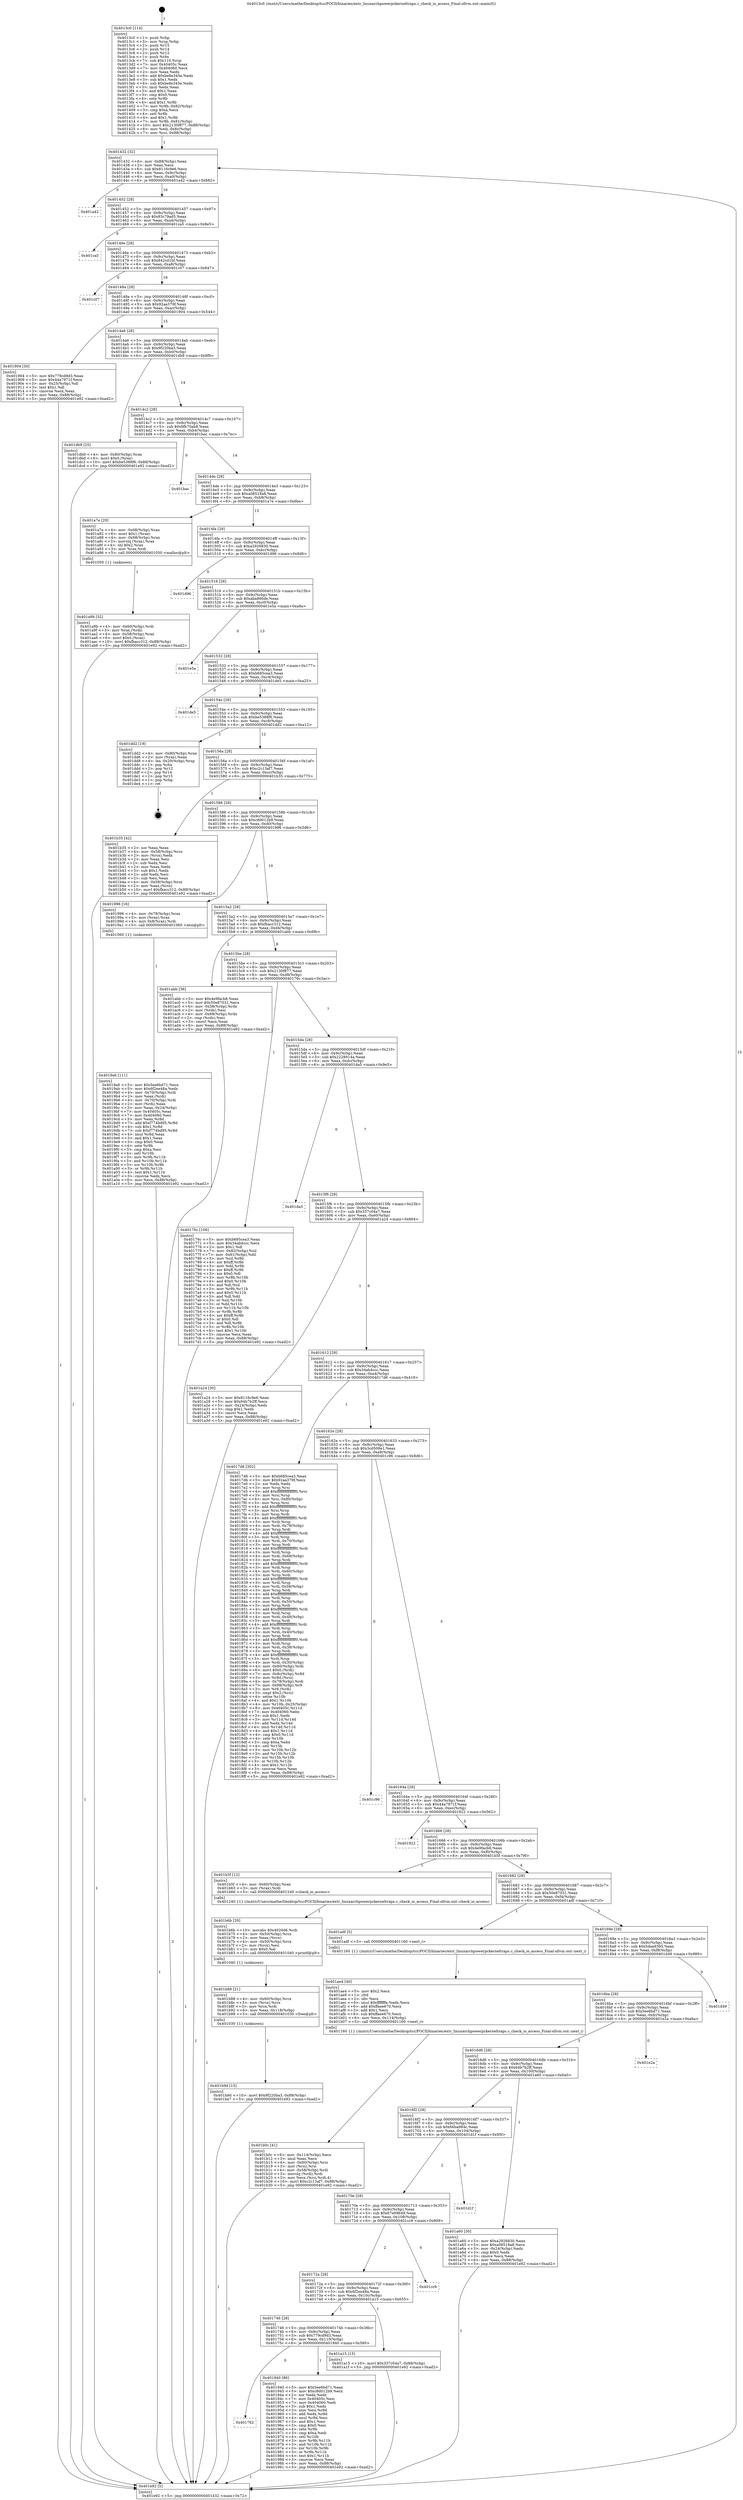 digraph "0x4013c0" {
  label = "0x4013c0 (/mnt/c/Users/mathe/Desktop/tcc/POCII/binaries/extr_linuxarchpowerpckerneltraps.c_check_io_access_Final-ollvm.out::main(0))"
  labelloc = "t"
  node[shape=record]

  Entry [label="",width=0.3,height=0.3,shape=circle,fillcolor=black,style=filled]
  "0x401432" [label="{
     0x401432 [32]\l
     | [instrs]\l
     &nbsp;&nbsp;0x401432 \<+6\>: mov -0x88(%rbp),%eax\l
     &nbsp;&nbsp;0x401438 \<+2\>: mov %eax,%ecx\l
     &nbsp;&nbsp;0x40143a \<+6\>: sub $0x8116c9e6,%ecx\l
     &nbsp;&nbsp;0x401440 \<+6\>: mov %eax,-0x9c(%rbp)\l
     &nbsp;&nbsp;0x401446 \<+6\>: mov %ecx,-0xa0(%rbp)\l
     &nbsp;&nbsp;0x40144c \<+6\>: je 0000000000401a42 \<main+0x682\>\l
  }"]
  "0x401a42" [label="{
     0x401a42\l
  }", style=dashed]
  "0x401452" [label="{
     0x401452 [28]\l
     | [instrs]\l
     &nbsp;&nbsp;0x401452 \<+5\>: jmp 0000000000401457 \<main+0x97\>\l
     &nbsp;&nbsp;0x401457 \<+6\>: mov -0x9c(%rbp),%eax\l
     &nbsp;&nbsp;0x40145d \<+5\>: sub $0x83c79ad5,%eax\l
     &nbsp;&nbsp;0x401462 \<+6\>: mov %eax,-0xa4(%rbp)\l
     &nbsp;&nbsp;0x401468 \<+6\>: je 0000000000401ca5 \<main+0x8e5\>\l
  }"]
  Exit [label="",width=0.3,height=0.3,shape=circle,fillcolor=black,style=filled,peripheries=2]
  "0x401ca5" [label="{
     0x401ca5\l
  }", style=dashed]
  "0x40146e" [label="{
     0x40146e [28]\l
     | [instrs]\l
     &nbsp;&nbsp;0x40146e \<+5\>: jmp 0000000000401473 \<main+0xb3\>\l
     &nbsp;&nbsp;0x401473 \<+6\>: mov -0x9c(%rbp),%eax\l
     &nbsp;&nbsp;0x401479 \<+5\>: sub $0x842cd1bf,%eax\l
     &nbsp;&nbsp;0x40147e \<+6\>: mov %eax,-0xa8(%rbp)\l
     &nbsp;&nbsp;0x401484 \<+6\>: je 0000000000401c07 \<main+0x847\>\l
  }"]
  "0x401b9d" [label="{
     0x401b9d [15]\l
     | [instrs]\l
     &nbsp;&nbsp;0x401b9d \<+10\>: movl $0x9f220ba3,-0x88(%rbp)\l
     &nbsp;&nbsp;0x401ba7 \<+5\>: jmp 0000000000401e92 \<main+0xad2\>\l
  }"]
  "0x401c07" [label="{
     0x401c07\l
  }", style=dashed]
  "0x40148a" [label="{
     0x40148a [28]\l
     | [instrs]\l
     &nbsp;&nbsp;0x40148a \<+5\>: jmp 000000000040148f \<main+0xcf\>\l
     &nbsp;&nbsp;0x40148f \<+6\>: mov -0x9c(%rbp),%eax\l
     &nbsp;&nbsp;0x401495 \<+5\>: sub $0x92aa379f,%eax\l
     &nbsp;&nbsp;0x40149a \<+6\>: mov %eax,-0xac(%rbp)\l
     &nbsp;&nbsp;0x4014a0 \<+6\>: je 0000000000401904 \<main+0x544\>\l
  }"]
  "0x401b88" [label="{
     0x401b88 [21]\l
     | [instrs]\l
     &nbsp;&nbsp;0x401b88 \<+4\>: mov -0x60(%rbp),%rcx\l
     &nbsp;&nbsp;0x401b8c \<+3\>: mov (%rcx),%rcx\l
     &nbsp;&nbsp;0x401b8f \<+3\>: mov %rcx,%rdi\l
     &nbsp;&nbsp;0x401b92 \<+6\>: mov %eax,-0x118(%rbp)\l
     &nbsp;&nbsp;0x401b98 \<+5\>: call 0000000000401030 \<free@plt\>\l
     | [calls]\l
     &nbsp;&nbsp;0x401030 \{1\} (unknown)\l
  }"]
  "0x401904" [label="{
     0x401904 [30]\l
     | [instrs]\l
     &nbsp;&nbsp;0x401904 \<+5\>: mov $0x779cd9d3,%eax\l
     &nbsp;&nbsp;0x401909 \<+5\>: mov $0x44a7971f,%ecx\l
     &nbsp;&nbsp;0x40190e \<+3\>: mov -0x25(%rbp),%dl\l
     &nbsp;&nbsp;0x401911 \<+3\>: test $0x1,%dl\l
     &nbsp;&nbsp;0x401914 \<+3\>: cmovne %ecx,%eax\l
     &nbsp;&nbsp;0x401917 \<+6\>: mov %eax,-0x88(%rbp)\l
     &nbsp;&nbsp;0x40191d \<+5\>: jmp 0000000000401e92 \<main+0xad2\>\l
  }"]
  "0x4014a6" [label="{
     0x4014a6 [28]\l
     | [instrs]\l
     &nbsp;&nbsp;0x4014a6 \<+5\>: jmp 00000000004014ab \<main+0xeb\>\l
     &nbsp;&nbsp;0x4014ab \<+6\>: mov -0x9c(%rbp),%eax\l
     &nbsp;&nbsp;0x4014b1 \<+5\>: sub $0x9f220ba3,%eax\l
     &nbsp;&nbsp;0x4014b6 \<+6\>: mov %eax,-0xb0(%rbp)\l
     &nbsp;&nbsp;0x4014bc \<+6\>: je 0000000000401db9 \<main+0x9f9\>\l
  }"]
  "0x401b6b" [label="{
     0x401b6b [29]\l
     | [instrs]\l
     &nbsp;&nbsp;0x401b6b \<+10\>: movabs $0x4020d6,%rdi\l
     &nbsp;&nbsp;0x401b75 \<+4\>: mov -0x50(%rbp),%rcx\l
     &nbsp;&nbsp;0x401b79 \<+2\>: mov %eax,(%rcx)\l
     &nbsp;&nbsp;0x401b7b \<+4\>: mov -0x50(%rbp),%rcx\l
     &nbsp;&nbsp;0x401b7f \<+2\>: mov (%rcx),%esi\l
     &nbsp;&nbsp;0x401b81 \<+2\>: mov $0x0,%al\l
     &nbsp;&nbsp;0x401b83 \<+5\>: call 0000000000401040 \<printf@plt\>\l
     | [calls]\l
     &nbsp;&nbsp;0x401040 \{1\} (unknown)\l
  }"]
  "0x401db9" [label="{
     0x401db9 [25]\l
     | [instrs]\l
     &nbsp;&nbsp;0x401db9 \<+4\>: mov -0x80(%rbp),%rax\l
     &nbsp;&nbsp;0x401dbd \<+6\>: movl $0x0,(%rax)\l
     &nbsp;&nbsp;0x401dc3 \<+10\>: movl $0xbe5388f6,-0x88(%rbp)\l
     &nbsp;&nbsp;0x401dcd \<+5\>: jmp 0000000000401e92 \<main+0xad2\>\l
  }"]
  "0x4014c2" [label="{
     0x4014c2 [28]\l
     | [instrs]\l
     &nbsp;&nbsp;0x4014c2 \<+5\>: jmp 00000000004014c7 \<main+0x107\>\l
     &nbsp;&nbsp;0x4014c7 \<+6\>: mov -0x9c(%rbp),%eax\l
     &nbsp;&nbsp;0x4014cd \<+5\>: sub $0x9fb70ab8,%eax\l
     &nbsp;&nbsp;0x4014d2 \<+6\>: mov %eax,-0xb4(%rbp)\l
     &nbsp;&nbsp;0x4014d8 \<+6\>: je 0000000000401bac \<main+0x7ec\>\l
  }"]
  "0x401b0c" [label="{
     0x401b0c [41]\l
     | [instrs]\l
     &nbsp;&nbsp;0x401b0c \<+6\>: mov -0x114(%rbp),%ecx\l
     &nbsp;&nbsp;0x401b12 \<+3\>: imul %eax,%ecx\l
     &nbsp;&nbsp;0x401b15 \<+4\>: mov -0x60(%rbp),%rsi\l
     &nbsp;&nbsp;0x401b19 \<+3\>: mov (%rsi),%rsi\l
     &nbsp;&nbsp;0x401b1c \<+4\>: mov -0x58(%rbp),%rdi\l
     &nbsp;&nbsp;0x401b20 \<+3\>: movslq (%rdi),%rdi\l
     &nbsp;&nbsp;0x401b23 \<+3\>: mov %ecx,(%rsi,%rdi,4)\l
     &nbsp;&nbsp;0x401b26 \<+10\>: movl $0xc2c13af7,-0x88(%rbp)\l
     &nbsp;&nbsp;0x401b30 \<+5\>: jmp 0000000000401e92 \<main+0xad2\>\l
  }"]
  "0x401bac" [label="{
     0x401bac\l
  }", style=dashed]
  "0x4014de" [label="{
     0x4014de [28]\l
     | [instrs]\l
     &nbsp;&nbsp;0x4014de \<+5\>: jmp 00000000004014e3 \<main+0x123\>\l
     &nbsp;&nbsp;0x4014e3 \<+6\>: mov -0x9c(%rbp),%eax\l
     &nbsp;&nbsp;0x4014e9 \<+5\>: sub $0xa08518a8,%eax\l
     &nbsp;&nbsp;0x4014ee \<+6\>: mov %eax,-0xb8(%rbp)\l
     &nbsp;&nbsp;0x4014f4 \<+6\>: je 0000000000401a7e \<main+0x6be\>\l
  }"]
  "0x401ae4" [label="{
     0x401ae4 [40]\l
     | [instrs]\l
     &nbsp;&nbsp;0x401ae4 \<+5\>: mov $0x2,%ecx\l
     &nbsp;&nbsp;0x401ae9 \<+1\>: cltd\l
     &nbsp;&nbsp;0x401aea \<+2\>: idiv %ecx\l
     &nbsp;&nbsp;0x401aec \<+6\>: imul $0xfffffffe,%edx,%ecx\l
     &nbsp;&nbsp;0x401af2 \<+6\>: add $0xffaee670,%ecx\l
     &nbsp;&nbsp;0x401af8 \<+3\>: add $0x1,%ecx\l
     &nbsp;&nbsp;0x401afb \<+6\>: sub $0xffaee670,%ecx\l
     &nbsp;&nbsp;0x401b01 \<+6\>: mov %ecx,-0x114(%rbp)\l
     &nbsp;&nbsp;0x401b07 \<+5\>: call 0000000000401160 \<next_i\>\l
     | [calls]\l
     &nbsp;&nbsp;0x401160 \{1\} (/mnt/c/Users/mathe/Desktop/tcc/POCII/binaries/extr_linuxarchpowerpckerneltraps.c_check_io_access_Final-ollvm.out::next_i)\l
  }"]
  "0x401a7e" [label="{
     0x401a7e [29]\l
     | [instrs]\l
     &nbsp;&nbsp;0x401a7e \<+4\>: mov -0x68(%rbp),%rax\l
     &nbsp;&nbsp;0x401a82 \<+6\>: movl $0x1,(%rax)\l
     &nbsp;&nbsp;0x401a88 \<+4\>: mov -0x68(%rbp),%rax\l
     &nbsp;&nbsp;0x401a8c \<+3\>: movslq (%rax),%rax\l
     &nbsp;&nbsp;0x401a8f \<+4\>: shl $0x2,%rax\l
     &nbsp;&nbsp;0x401a93 \<+3\>: mov %rax,%rdi\l
     &nbsp;&nbsp;0x401a96 \<+5\>: call 0000000000401050 \<malloc@plt\>\l
     | [calls]\l
     &nbsp;&nbsp;0x401050 \{1\} (unknown)\l
  }"]
  "0x4014fa" [label="{
     0x4014fa [28]\l
     | [instrs]\l
     &nbsp;&nbsp;0x4014fa \<+5\>: jmp 00000000004014ff \<main+0x13f\>\l
     &nbsp;&nbsp;0x4014ff \<+6\>: mov -0x9c(%rbp),%eax\l
     &nbsp;&nbsp;0x401505 \<+5\>: sub $0xa2926830,%eax\l
     &nbsp;&nbsp;0x40150a \<+6\>: mov %eax,-0xbc(%rbp)\l
     &nbsp;&nbsp;0x401510 \<+6\>: je 0000000000401d96 \<main+0x9d6\>\l
  }"]
  "0x401a9b" [label="{
     0x401a9b [32]\l
     | [instrs]\l
     &nbsp;&nbsp;0x401a9b \<+4\>: mov -0x60(%rbp),%rdi\l
     &nbsp;&nbsp;0x401a9f \<+3\>: mov %rax,(%rdi)\l
     &nbsp;&nbsp;0x401aa2 \<+4\>: mov -0x58(%rbp),%rax\l
     &nbsp;&nbsp;0x401aa6 \<+6\>: movl $0x0,(%rax)\l
     &nbsp;&nbsp;0x401aac \<+10\>: movl $0xfbacc312,-0x88(%rbp)\l
     &nbsp;&nbsp;0x401ab6 \<+5\>: jmp 0000000000401e92 \<main+0xad2\>\l
  }"]
  "0x401d96" [label="{
     0x401d96\l
  }", style=dashed]
  "0x401516" [label="{
     0x401516 [28]\l
     | [instrs]\l
     &nbsp;&nbsp;0x401516 \<+5\>: jmp 000000000040151b \<main+0x15b\>\l
     &nbsp;&nbsp;0x40151b \<+6\>: mov -0x9c(%rbp),%eax\l
     &nbsp;&nbsp;0x401521 \<+5\>: sub $0xaba866de,%eax\l
     &nbsp;&nbsp;0x401526 \<+6\>: mov %eax,-0xc0(%rbp)\l
     &nbsp;&nbsp;0x40152c \<+6\>: je 0000000000401e5a \<main+0xa9a\>\l
  }"]
  "0x4019a6" [label="{
     0x4019a6 [111]\l
     | [instrs]\l
     &nbsp;&nbsp;0x4019a6 \<+5\>: mov $0x5ee6bd71,%ecx\l
     &nbsp;&nbsp;0x4019ab \<+5\>: mov $0x6f2ee48a,%edx\l
     &nbsp;&nbsp;0x4019b0 \<+4\>: mov -0x70(%rbp),%rdi\l
     &nbsp;&nbsp;0x4019b4 \<+2\>: mov %eax,(%rdi)\l
     &nbsp;&nbsp;0x4019b6 \<+4\>: mov -0x70(%rbp),%rdi\l
     &nbsp;&nbsp;0x4019ba \<+2\>: mov (%rdi),%eax\l
     &nbsp;&nbsp;0x4019bc \<+3\>: mov %eax,-0x24(%rbp)\l
     &nbsp;&nbsp;0x4019bf \<+7\>: mov 0x40405c,%eax\l
     &nbsp;&nbsp;0x4019c6 \<+7\>: mov 0x404060,%esi\l
     &nbsp;&nbsp;0x4019cd \<+3\>: mov %eax,%r8d\l
     &nbsp;&nbsp;0x4019d0 \<+7\>: add $0xf774bd95,%r8d\l
     &nbsp;&nbsp;0x4019d7 \<+4\>: sub $0x1,%r8d\l
     &nbsp;&nbsp;0x4019db \<+7\>: sub $0xf774bd95,%r8d\l
     &nbsp;&nbsp;0x4019e2 \<+4\>: imul %r8d,%eax\l
     &nbsp;&nbsp;0x4019e6 \<+3\>: and $0x1,%eax\l
     &nbsp;&nbsp;0x4019e9 \<+3\>: cmp $0x0,%eax\l
     &nbsp;&nbsp;0x4019ec \<+4\>: sete %r9b\l
     &nbsp;&nbsp;0x4019f0 \<+3\>: cmp $0xa,%esi\l
     &nbsp;&nbsp;0x4019f3 \<+4\>: setl %r10b\l
     &nbsp;&nbsp;0x4019f7 \<+3\>: mov %r9b,%r11b\l
     &nbsp;&nbsp;0x4019fa \<+3\>: and %r10b,%r11b\l
     &nbsp;&nbsp;0x4019fd \<+3\>: xor %r10b,%r9b\l
     &nbsp;&nbsp;0x401a00 \<+3\>: or %r9b,%r11b\l
     &nbsp;&nbsp;0x401a03 \<+4\>: test $0x1,%r11b\l
     &nbsp;&nbsp;0x401a07 \<+3\>: cmovne %edx,%ecx\l
     &nbsp;&nbsp;0x401a0a \<+6\>: mov %ecx,-0x88(%rbp)\l
     &nbsp;&nbsp;0x401a10 \<+5\>: jmp 0000000000401e92 \<main+0xad2\>\l
  }"]
  "0x401e5a" [label="{
     0x401e5a\l
  }", style=dashed]
  "0x401532" [label="{
     0x401532 [28]\l
     | [instrs]\l
     &nbsp;&nbsp;0x401532 \<+5\>: jmp 0000000000401537 \<main+0x177\>\l
     &nbsp;&nbsp;0x401537 \<+6\>: mov -0x9c(%rbp),%eax\l
     &nbsp;&nbsp;0x40153d \<+5\>: sub $0xb685cea3,%eax\l
     &nbsp;&nbsp;0x401542 \<+6\>: mov %eax,-0xc4(%rbp)\l
     &nbsp;&nbsp;0x401548 \<+6\>: je 0000000000401de5 \<main+0xa25\>\l
  }"]
  "0x401762" [label="{
     0x401762\l
  }", style=dashed]
  "0x401de5" [label="{
     0x401de5\l
  }", style=dashed]
  "0x40154e" [label="{
     0x40154e [28]\l
     | [instrs]\l
     &nbsp;&nbsp;0x40154e \<+5\>: jmp 0000000000401553 \<main+0x193\>\l
     &nbsp;&nbsp;0x401553 \<+6\>: mov -0x9c(%rbp),%eax\l
     &nbsp;&nbsp;0x401559 \<+5\>: sub $0xbe5388f6,%eax\l
     &nbsp;&nbsp;0x40155e \<+6\>: mov %eax,-0xc8(%rbp)\l
     &nbsp;&nbsp;0x401564 \<+6\>: je 0000000000401dd2 \<main+0xa12\>\l
  }"]
  "0x401940" [label="{
     0x401940 [86]\l
     | [instrs]\l
     &nbsp;&nbsp;0x401940 \<+5\>: mov $0x5ee6bd71,%eax\l
     &nbsp;&nbsp;0x401945 \<+5\>: mov $0xc8d012b9,%ecx\l
     &nbsp;&nbsp;0x40194a \<+2\>: xor %edx,%edx\l
     &nbsp;&nbsp;0x40194c \<+7\>: mov 0x40405c,%esi\l
     &nbsp;&nbsp;0x401953 \<+7\>: mov 0x404060,%edi\l
     &nbsp;&nbsp;0x40195a \<+3\>: sub $0x1,%edx\l
     &nbsp;&nbsp;0x40195d \<+3\>: mov %esi,%r8d\l
     &nbsp;&nbsp;0x401960 \<+3\>: add %edx,%r8d\l
     &nbsp;&nbsp;0x401963 \<+4\>: imul %r8d,%esi\l
     &nbsp;&nbsp;0x401967 \<+3\>: and $0x1,%esi\l
     &nbsp;&nbsp;0x40196a \<+3\>: cmp $0x0,%esi\l
     &nbsp;&nbsp;0x40196d \<+4\>: sete %r9b\l
     &nbsp;&nbsp;0x401971 \<+3\>: cmp $0xa,%edi\l
     &nbsp;&nbsp;0x401974 \<+4\>: setl %r10b\l
     &nbsp;&nbsp;0x401978 \<+3\>: mov %r9b,%r11b\l
     &nbsp;&nbsp;0x40197b \<+3\>: and %r10b,%r11b\l
     &nbsp;&nbsp;0x40197e \<+3\>: xor %r10b,%r9b\l
     &nbsp;&nbsp;0x401981 \<+3\>: or %r9b,%r11b\l
     &nbsp;&nbsp;0x401984 \<+4\>: test $0x1,%r11b\l
     &nbsp;&nbsp;0x401988 \<+3\>: cmovne %ecx,%eax\l
     &nbsp;&nbsp;0x40198b \<+6\>: mov %eax,-0x88(%rbp)\l
     &nbsp;&nbsp;0x401991 \<+5\>: jmp 0000000000401e92 \<main+0xad2\>\l
  }"]
  "0x401dd2" [label="{
     0x401dd2 [19]\l
     | [instrs]\l
     &nbsp;&nbsp;0x401dd2 \<+4\>: mov -0x80(%rbp),%rax\l
     &nbsp;&nbsp;0x401dd6 \<+2\>: mov (%rax),%eax\l
     &nbsp;&nbsp;0x401dd8 \<+4\>: lea -0x20(%rbp),%rsp\l
     &nbsp;&nbsp;0x401ddc \<+1\>: pop %rbx\l
     &nbsp;&nbsp;0x401ddd \<+2\>: pop %r12\l
     &nbsp;&nbsp;0x401ddf \<+2\>: pop %r14\l
     &nbsp;&nbsp;0x401de1 \<+2\>: pop %r15\l
     &nbsp;&nbsp;0x401de3 \<+1\>: pop %rbp\l
     &nbsp;&nbsp;0x401de4 \<+1\>: ret\l
  }"]
  "0x40156a" [label="{
     0x40156a [28]\l
     | [instrs]\l
     &nbsp;&nbsp;0x40156a \<+5\>: jmp 000000000040156f \<main+0x1af\>\l
     &nbsp;&nbsp;0x40156f \<+6\>: mov -0x9c(%rbp),%eax\l
     &nbsp;&nbsp;0x401575 \<+5\>: sub $0xc2c13af7,%eax\l
     &nbsp;&nbsp;0x40157a \<+6\>: mov %eax,-0xcc(%rbp)\l
     &nbsp;&nbsp;0x401580 \<+6\>: je 0000000000401b35 \<main+0x775\>\l
  }"]
  "0x401746" [label="{
     0x401746 [28]\l
     | [instrs]\l
     &nbsp;&nbsp;0x401746 \<+5\>: jmp 000000000040174b \<main+0x38b\>\l
     &nbsp;&nbsp;0x40174b \<+6\>: mov -0x9c(%rbp),%eax\l
     &nbsp;&nbsp;0x401751 \<+5\>: sub $0x779cd9d3,%eax\l
     &nbsp;&nbsp;0x401756 \<+6\>: mov %eax,-0x110(%rbp)\l
     &nbsp;&nbsp;0x40175c \<+6\>: je 0000000000401940 \<main+0x580\>\l
  }"]
  "0x401b35" [label="{
     0x401b35 [42]\l
     | [instrs]\l
     &nbsp;&nbsp;0x401b35 \<+2\>: xor %eax,%eax\l
     &nbsp;&nbsp;0x401b37 \<+4\>: mov -0x58(%rbp),%rcx\l
     &nbsp;&nbsp;0x401b3b \<+2\>: mov (%rcx),%edx\l
     &nbsp;&nbsp;0x401b3d \<+2\>: mov %eax,%esi\l
     &nbsp;&nbsp;0x401b3f \<+2\>: sub %edx,%esi\l
     &nbsp;&nbsp;0x401b41 \<+2\>: mov %eax,%edx\l
     &nbsp;&nbsp;0x401b43 \<+3\>: sub $0x1,%edx\l
     &nbsp;&nbsp;0x401b46 \<+2\>: add %edx,%esi\l
     &nbsp;&nbsp;0x401b48 \<+2\>: sub %esi,%eax\l
     &nbsp;&nbsp;0x401b4a \<+4\>: mov -0x58(%rbp),%rcx\l
     &nbsp;&nbsp;0x401b4e \<+2\>: mov %eax,(%rcx)\l
     &nbsp;&nbsp;0x401b50 \<+10\>: movl $0xfbacc312,-0x88(%rbp)\l
     &nbsp;&nbsp;0x401b5a \<+5\>: jmp 0000000000401e92 \<main+0xad2\>\l
  }"]
  "0x401586" [label="{
     0x401586 [28]\l
     | [instrs]\l
     &nbsp;&nbsp;0x401586 \<+5\>: jmp 000000000040158b \<main+0x1cb\>\l
     &nbsp;&nbsp;0x40158b \<+6\>: mov -0x9c(%rbp),%eax\l
     &nbsp;&nbsp;0x401591 \<+5\>: sub $0xc8d012b9,%eax\l
     &nbsp;&nbsp;0x401596 \<+6\>: mov %eax,-0xd0(%rbp)\l
     &nbsp;&nbsp;0x40159c \<+6\>: je 0000000000401996 \<main+0x5d6\>\l
  }"]
  "0x401a15" [label="{
     0x401a15 [15]\l
     | [instrs]\l
     &nbsp;&nbsp;0x401a15 \<+10\>: movl $0x337c04a7,-0x88(%rbp)\l
     &nbsp;&nbsp;0x401a1f \<+5\>: jmp 0000000000401e92 \<main+0xad2\>\l
  }"]
  "0x401996" [label="{
     0x401996 [16]\l
     | [instrs]\l
     &nbsp;&nbsp;0x401996 \<+4\>: mov -0x78(%rbp),%rax\l
     &nbsp;&nbsp;0x40199a \<+3\>: mov (%rax),%rax\l
     &nbsp;&nbsp;0x40199d \<+4\>: mov 0x8(%rax),%rdi\l
     &nbsp;&nbsp;0x4019a1 \<+5\>: call 0000000000401060 \<atoi@plt\>\l
     | [calls]\l
     &nbsp;&nbsp;0x401060 \{1\} (unknown)\l
  }"]
  "0x4015a2" [label="{
     0x4015a2 [28]\l
     | [instrs]\l
     &nbsp;&nbsp;0x4015a2 \<+5\>: jmp 00000000004015a7 \<main+0x1e7\>\l
     &nbsp;&nbsp;0x4015a7 \<+6\>: mov -0x9c(%rbp),%eax\l
     &nbsp;&nbsp;0x4015ad \<+5\>: sub $0xfbacc312,%eax\l
     &nbsp;&nbsp;0x4015b2 \<+6\>: mov %eax,-0xd4(%rbp)\l
     &nbsp;&nbsp;0x4015b8 \<+6\>: je 0000000000401abb \<main+0x6fb\>\l
  }"]
  "0x40172a" [label="{
     0x40172a [28]\l
     | [instrs]\l
     &nbsp;&nbsp;0x40172a \<+5\>: jmp 000000000040172f \<main+0x36f\>\l
     &nbsp;&nbsp;0x40172f \<+6\>: mov -0x9c(%rbp),%eax\l
     &nbsp;&nbsp;0x401735 \<+5\>: sub $0x6f2ee48a,%eax\l
     &nbsp;&nbsp;0x40173a \<+6\>: mov %eax,-0x10c(%rbp)\l
     &nbsp;&nbsp;0x401740 \<+6\>: je 0000000000401a15 \<main+0x655\>\l
  }"]
  "0x401abb" [label="{
     0x401abb [36]\l
     | [instrs]\l
     &nbsp;&nbsp;0x401abb \<+5\>: mov $0x4e9facb8,%eax\l
     &nbsp;&nbsp;0x401ac0 \<+5\>: mov $0x50e87031,%ecx\l
     &nbsp;&nbsp;0x401ac5 \<+4\>: mov -0x58(%rbp),%rdx\l
     &nbsp;&nbsp;0x401ac9 \<+2\>: mov (%rdx),%esi\l
     &nbsp;&nbsp;0x401acb \<+4\>: mov -0x68(%rbp),%rdx\l
     &nbsp;&nbsp;0x401acf \<+2\>: cmp (%rdx),%esi\l
     &nbsp;&nbsp;0x401ad1 \<+3\>: cmovl %ecx,%eax\l
     &nbsp;&nbsp;0x401ad4 \<+6\>: mov %eax,-0x88(%rbp)\l
     &nbsp;&nbsp;0x401ada \<+5\>: jmp 0000000000401e92 \<main+0xad2\>\l
  }"]
  "0x4015be" [label="{
     0x4015be [28]\l
     | [instrs]\l
     &nbsp;&nbsp;0x4015be \<+5\>: jmp 00000000004015c3 \<main+0x203\>\l
     &nbsp;&nbsp;0x4015c3 \<+6\>: mov -0x9c(%rbp),%eax\l
     &nbsp;&nbsp;0x4015c9 \<+5\>: sub $0x2130f877,%eax\l
     &nbsp;&nbsp;0x4015ce \<+6\>: mov %eax,-0xd8(%rbp)\l
     &nbsp;&nbsp;0x4015d4 \<+6\>: je 000000000040176c \<main+0x3ac\>\l
  }"]
  "0x401cc9" [label="{
     0x401cc9\l
  }", style=dashed]
  "0x40176c" [label="{
     0x40176c [106]\l
     | [instrs]\l
     &nbsp;&nbsp;0x40176c \<+5\>: mov $0xb685cea3,%eax\l
     &nbsp;&nbsp;0x401771 \<+5\>: mov $0x34ab4ccc,%ecx\l
     &nbsp;&nbsp;0x401776 \<+2\>: mov $0x1,%dl\l
     &nbsp;&nbsp;0x401778 \<+7\>: mov -0x82(%rbp),%sil\l
     &nbsp;&nbsp;0x40177f \<+7\>: mov -0x81(%rbp),%dil\l
     &nbsp;&nbsp;0x401786 \<+3\>: mov %sil,%r8b\l
     &nbsp;&nbsp;0x401789 \<+4\>: xor $0xff,%r8b\l
     &nbsp;&nbsp;0x40178d \<+3\>: mov %dil,%r9b\l
     &nbsp;&nbsp;0x401790 \<+4\>: xor $0xff,%r9b\l
     &nbsp;&nbsp;0x401794 \<+3\>: xor $0x0,%dl\l
     &nbsp;&nbsp;0x401797 \<+3\>: mov %r8b,%r10b\l
     &nbsp;&nbsp;0x40179a \<+4\>: and $0x0,%r10b\l
     &nbsp;&nbsp;0x40179e \<+3\>: and %dl,%sil\l
     &nbsp;&nbsp;0x4017a1 \<+3\>: mov %r9b,%r11b\l
     &nbsp;&nbsp;0x4017a4 \<+4\>: and $0x0,%r11b\l
     &nbsp;&nbsp;0x4017a8 \<+3\>: and %dl,%dil\l
     &nbsp;&nbsp;0x4017ab \<+3\>: or %sil,%r10b\l
     &nbsp;&nbsp;0x4017ae \<+3\>: or %dil,%r11b\l
     &nbsp;&nbsp;0x4017b1 \<+3\>: xor %r11b,%r10b\l
     &nbsp;&nbsp;0x4017b4 \<+3\>: or %r9b,%r8b\l
     &nbsp;&nbsp;0x4017b7 \<+4\>: xor $0xff,%r8b\l
     &nbsp;&nbsp;0x4017bb \<+3\>: or $0x0,%dl\l
     &nbsp;&nbsp;0x4017be \<+3\>: and %dl,%r8b\l
     &nbsp;&nbsp;0x4017c1 \<+3\>: or %r8b,%r10b\l
     &nbsp;&nbsp;0x4017c4 \<+4\>: test $0x1,%r10b\l
     &nbsp;&nbsp;0x4017c8 \<+3\>: cmovne %ecx,%eax\l
     &nbsp;&nbsp;0x4017cb \<+6\>: mov %eax,-0x88(%rbp)\l
     &nbsp;&nbsp;0x4017d1 \<+5\>: jmp 0000000000401e92 \<main+0xad2\>\l
  }"]
  "0x4015da" [label="{
     0x4015da [28]\l
     | [instrs]\l
     &nbsp;&nbsp;0x4015da \<+5\>: jmp 00000000004015df \<main+0x21f\>\l
     &nbsp;&nbsp;0x4015df \<+6\>: mov -0x9c(%rbp),%eax\l
     &nbsp;&nbsp;0x4015e5 \<+5\>: sub $0x2228914a,%eax\l
     &nbsp;&nbsp;0x4015ea \<+6\>: mov %eax,-0xdc(%rbp)\l
     &nbsp;&nbsp;0x4015f0 \<+6\>: je 0000000000401da5 \<main+0x9e5\>\l
  }"]
  "0x401e92" [label="{
     0x401e92 [5]\l
     | [instrs]\l
     &nbsp;&nbsp;0x401e92 \<+5\>: jmp 0000000000401432 \<main+0x72\>\l
  }"]
  "0x4013c0" [label="{
     0x4013c0 [114]\l
     | [instrs]\l
     &nbsp;&nbsp;0x4013c0 \<+1\>: push %rbp\l
     &nbsp;&nbsp;0x4013c1 \<+3\>: mov %rsp,%rbp\l
     &nbsp;&nbsp;0x4013c4 \<+2\>: push %r15\l
     &nbsp;&nbsp;0x4013c6 \<+2\>: push %r14\l
     &nbsp;&nbsp;0x4013c8 \<+2\>: push %r12\l
     &nbsp;&nbsp;0x4013ca \<+1\>: push %rbx\l
     &nbsp;&nbsp;0x4013cb \<+7\>: sub $0x110,%rsp\l
     &nbsp;&nbsp;0x4013d2 \<+7\>: mov 0x40405c,%eax\l
     &nbsp;&nbsp;0x4013d9 \<+7\>: mov 0x404060,%ecx\l
     &nbsp;&nbsp;0x4013e0 \<+2\>: mov %eax,%edx\l
     &nbsp;&nbsp;0x4013e2 \<+6\>: add $0xbe8e345e,%edx\l
     &nbsp;&nbsp;0x4013e8 \<+3\>: sub $0x1,%edx\l
     &nbsp;&nbsp;0x4013eb \<+6\>: sub $0xbe8e345e,%edx\l
     &nbsp;&nbsp;0x4013f1 \<+3\>: imul %edx,%eax\l
     &nbsp;&nbsp;0x4013f4 \<+3\>: and $0x1,%eax\l
     &nbsp;&nbsp;0x4013f7 \<+3\>: cmp $0x0,%eax\l
     &nbsp;&nbsp;0x4013fa \<+4\>: sete %r8b\l
     &nbsp;&nbsp;0x4013fe \<+4\>: and $0x1,%r8b\l
     &nbsp;&nbsp;0x401402 \<+7\>: mov %r8b,-0x82(%rbp)\l
     &nbsp;&nbsp;0x401409 \<+3\>: cmp $0xa,%ecx\l
     &nbsp;&nbsp;0x40140c \<+4\>: setl %r8b\l
     &nbsp;&nbsp;0x401410 \<+4\>: and $0x1,%r8b\l
     &nbsp;&nbsp;0x401414 \<+7\>: mov %r8b,-0x81(%rbp)\l
     &nbsp;&nbsp;0x40141b \<+10\>: movl $0x2130f877,-0x88(%rbp)\l
     &nbsp;&nbsp;0x401425 \<+6\>: mov %edi,-0x8c(%rbp)\l
     &nbsp;&nbsp;0x40142b \<+7\>: mov %rsi,-0x98(%rbp)\l
  }"]
  "0x40170e" [label="{
     0x40170e [28]\l
     | [instrs]\l
     &nbsp;&nbsp;0x40170e \<+5\>: jmp 0000000000401713 \<main+0x353\>\l
     &nbsp;&nbsp;0x401713 \<+6\>: mov -0x9c(%rbp),%eax\l
     &nbsp;&nbsp;0x401719 \<+5\>: sub $0x67e09649,%eax\l
     &nbsp;&nbsp;0x40171e \<+6\>: mov %eax,-0x108(%rbp)\l
     &nbsp;&nbsp;0x401724 \<+6\>: je 0000000000401cc9 \<main+0x909\>\l
  }"]
  "0x401da5" [label="{
     0x401da5\l
  }", style=dashed]
  "0x4015f6" [label="{
     0x4015f6 [28]\l
     | [instrs]\l
     &nbsp;&nbsp;0x4015f6 \<+5\>: jmp 00000000004015fb \<main+0x23b\>\l
     &nbsp;&nbsp;0x4015fb \<+6\>: mov -0x9c(%rbp),%eax\l
     &nbsp;&nbsp;0x401601 \<+5\>: sub $0x337c04a7,%eax\l
     &nbsp;&nbsp;0x401606 \<+6\>: mov %eax,-0xe0(%rbp)\l
     &nbsp;&nbsp;0x40160c \<+6\>: je 0000000000401a24 \<main+0x664\>\l
  }"]
  "0x401d1f" [label="{
     0x401d1f\l
  }", style=dashed]
  "0x401a24" [label="{
     0x401a24 [30]\l
     | [instrs]\l
     &nbsp;&nbsp;0x401a24 \<+5\>: mov $0x8116c9e6,%eax\l
     &nbsp;&nbsp;0x401a29 \<+5\>: mov $0x64b7b2ff,%ecx\l
     &nbsp;&nbsp;0x401a2e \<+3\>: mov -0x24(%rbp),%edx\l
     &nbsp;&nbsp;0x401a31 \<+3\>: cmp $0x1,%edx\l
     &nbsp;&nbsp;0x401a34 \<+3\>: cmovl %ecx,%eax\l
     &nbsp;&nbsp;0x401a37 \<+6\>: mov %eax,-0x88(%rbp)\l
     &nbsp;&nbsp;0x401a3d \<+5\>: jmp 0000000000401e92 \<main+0xad2\>\l
  }"]
  "0x401612" [label="{
     0x401612 [28]\l
     | [instrs]\l
     &nbsp;&nbsp;0x401612 \<+5\>: jmp 0000000000401617 \<main+0x257\>\l
     &nbsp;&nbsp;0x401617 \<+6\>: mov -0x9c(%rbp),%eax\l
     &nbsp;&nbsp;0x40161d \<+5\>: sub $0x34ab4ccc,%eax\l
     &nbsp;&nbsp;0x401622 \<+6\>: mov %eax,-0xe4(%rbp)\l
     &nbsp;&nbsp;0x401628 \<+6\>: je 00000000004017d6 \<main+0x416\>\l
  }"]
  "0x4016f2" [label="{
     0x4016f2 [28]\l
     | [instrs]\l
     &nbsp;&nbsp;0x4016f2 \<+5\>: jmp 00000000004016f7 \<main+0x337\>\l
     &nbsp;&nbsp;0x4016f7 \<+6\>: mov -0x9c(%rbp),%eax\l
     &nbsp;&nbsp;0x4016fd \<+5\>: sub $0x66ba984c,%eax\l
     &nbsp;&nbsp;0x401702 \<+6\>: mov %eax,-0x104(%rbp)\l
     &nbsp;&nbsp;0x401708 \<+6\>: je 0000000000401d1f \<main+0x95f\>\l
  }"]
  "0x4017d6" [label="{
     0x4017d6 [302]\l
     | [instrs]\l
     &nbsp;&nbsp;0x4017d6 \<+5\>: mov $0xb685cea3,%eax\l
     &nbsp;&nbsp;0x4017db \<+5\>: mov $0x92aa379f,%ecx\l
     &nbsp;&nbsp;0x4017e0 \<+2\>: xor %edx,%edx\l
     &nbsp;&nbsp;0x4017e2 \<+3\>: mov %rsp,%rsi\l
     &nbsp;&nbsp;0x4017e5 \<+4\>: add $0xfffffffffffffff0,%rsi\l
     &nbsp;&nbsp;0x4017e9 \<+3\>: mov %rsi,%rsp\l
     &nbsp;&nbsp;0x4017ec \<+4\>: mov %rsi,-0x80(%rbp)\l
     &nbsp;&nbsp;0x4017f0 \<+3\>: mov %rsp,%rsi\l
     &nbsp;&nbsp;0x4017f3 \<+4\>: add $0xfffffffffffffff0,%rsi\l
     &nbsp;&nbsp;0x4017f7 \<+3\>: mov %rsi,%rsp\l
     &nbsp;&nbsp;0x4017fa \<+3\>: mov %rsp,%rdi\l
     &nbsp;&nbsp;0x4017fd \<+4\>: add $0xfffffffffffffff0,%rdi\l
     &nbsp;&nbsp;0x401801 \<+3\>: mov %rdi,%rsp\l
     &nbsp;&nbsp;0x401804 \<+4\>: mov %rdi,-0x78(%rbp)\l
     &nbsp;&nbsp;0x401808 \<+3\>: mov %rsp,%rdi\l
     &nbsp;&nbsp;0x40180b \<+4\>: add $0xfffffffffffffff0,%rdi\l
     &nbsp;&nbsp;0x40180f \<+3\>: mov %rdi,%rsp\l
     &nbsp;&nbsp;0x401812 \<+4\>: mov %rdi,-0x70(%rbp)\l
     &nbsp;&nbsp;0x401816 \<+3\>: mov %rsp,%rdi\l
     &nbsp;&nbsp;0x401819 \<+4\>: add $0xfffffffffffffff0,%rdi\l
     &nbsp;&nbsp;0x40181d \<+3\>: mov %rdi,%rsp\l
     &nbsp;&nbsp;0x401820 \<+4\>: mov %rdi,-0x68(%rbp)\l
     &nbsp;&nbsp;0x401824 \<+3\>: mov %rsp,%rdi\l
     &nbsp;&nbsp;0x401827 \<+4\>: add $0xfffffffffffffff0,%rdi\l
     &nbsp;&nbsp;0x40182b \<+3\>: mov %rdi,%rsp\l
     &nbsp;&nbsp;0x40182e \<+4\>: mov %rdi,-0x60(%rbp)\l
     &nbsp;&nbsp;0x401832 \<+3\>: mov %rsp,%rdi\l
     &nbsp;&nbsp;0x401835 \<+4\>: add $0xfffffffffffffff0,%rdi\l
     &nbsp;&nbsp;0x401839 \<+3\>: mov %rdi,%rsp\l
     &nbsp;&nbsp;0x40183c \<+4\>: mov %rdi,-0x58(%rbp)\l
     &nbsp;&nbsp;0x401840 \<+3\>: mov %rsp,%rdi\l
     &nbsp;&nbsp;0x401843 \<+4\>: add $0xfffffffffffffff0,%rdi\l
     &nbsp;&nbsp;0x401847 \<+3\>: mov %rdi,%rsp\l
     &nbsp;&nbsp;0x40184a \<+4\>: mov %rdi,-0x50(%rbp)\l
     &nbsp;&nbsp;0x40184e \<+3\>: mov %rsp,%rdi\l
     &nbsp;&nbsp;0x401851 \<+4\>: add $0xfffffffffffffff0,%rdi\l
     &nbsp;&nbsp;0x401855 \<+3\>: mov %rdi,%rsp\l
     &nbsp;&nbsp;0x401858 \<+4\>: mov %rdi,-0x48(%rbp)\l
     &nbsp;&nbsp;0x40185c \<+3\>: mov %rsp,%rdi\l
     &nbsp;&nbsp;0x40185f \<+4\>: add $0xfffffffffffffff0,%rdi\l
     &nbsp;&nbsp;0x401863 \<+3\>: mov %rdi,%rsp\l
     &nbsp;&nbsp;0x401866 \<+4\>: mov %rdi,-0x40(%rbp)\l
     &nbsp;&nbsp;0x40186a \<+3\>: mov %rsp,%rdi\l
     &nbsp;&nbsp;0x40186d \<+4\>: add $0xfffffffffffffff0,%rdi\l
     &nbsp;&nbsp;0x401871 \<+3\>: mov %rdi,%rsp\l
     &nbsp;&nbsp;0x401874 \<+4\>: mov %rdi,-0x38(%rbp)\l
     &nbsp;&nbsp;0x401878 \<+3\>: mov %rsp,%rdi\l
     &nbsp;&nbsp;0x40187b \<+4\>: add $0xfffffffffffffff0,%rdi\l
     &nbsp;&nbsp;0x40187f \<+3\>: mov %rdi,%rsp\l
     &nbsp;&nbsp;0x401882 \<+4\>: mov %rdi,-0x30(%rbp)\l
     &nbsp;&nbsp;0x401886 \<+4\>: mov -0x80(%rbp),%rdi\l
     &nbsp;&nbsp;0x40188a \<+6\>: movl $0x0,(%rdi)\l
     &nbsp;&nbsp;0x401890 \<+7\>: mov -0x8c(%rbp),%r8d\l
     &nbsp;&nbsp;0x401897 \<+3\>: mov %r8d,(%rsi)\l
     &nbsp;&nbsp;0x40189a \<+4\>: mov -0x78(%rbp),%rdi\l
     &nbsp;&nbsp;0x40189e \<+7\>: mov -0x98(%rbp),%r9\l
     &nbsp;&nbsp;0x4018a5 \<+3\>: mov %r9,(%rdi)\l
     &nbsp;&nbsp;0x4018a8 \<+3\>: cmpl $0x2,(%rsi)\l
     &nbsp;&nbsp;0x4018ab \<+4\>: setne %r10b\l
     &nbsp;&nbsp;0x4018af \<+4\>: and $0x1,%r10b\l
     &nbsp;&nbsp;0x4018b3 \<+4\>: mov %r10b,-0x25(%rbp)\l
     &nbsp;&nbsp;0x4018b7 \<+8\>: mov 0x40405c,%r11d\l
     &nbsp;&nbsp;0x4018bf \<+7\>: mov 0x404060,%ebx\l
     &nbsp;&nbsp;0x4018c6 \<+3\>: sub $0x1,%edx\l
     &nbsp;&nbsp;0x4018c9 \<+3\>: mov %r11d,%r14d\l
     &nbsp;&nbsp;0x4018cc \<+3\>: add %edx,%r14d\l
     &nbsp;&nbsp;0x4018cf \<+4\>: imul %r14d,%r11d\l
     &nbsp;&nbsp;0x4018d3 \<+4\>: and $0x1,%r11d\l
     &nbsp;&nbsp;0x4018d7 \<+4\>: cmp $0x0,%r11d\l
     &nbsp;&nbsp;0x4018db \<+4\>: sete %r10b\l
     &nbsp;&nbsp;0x4018df \<+3\>: cmp $0xa,%ebx\l
     &nbsp;&nbsp;0x4018e2 \<+4\>: setl %r15b\l
     &nbsp;&nbsp;0x4018e6 \<+3\>: mov %r10b,%r12b\l
     &nbsp;&nbsp;0x4018e9 \<+3\>: and %r15b,%r12b\l
     &nbsp;&nbsp;0x4018ec \<+3\>: xor %r15b,%r10b\l
     &nbsp;&nbsp;0x4018ef \<+3\>: or %r10b,%r12b\l
     &nbsp;&nbsp;0x4018f2 \<+4\>: test $0x1,%r12b\l
     &nbsp;&nbsp;0x4018f6 \<+3\>: cmovne %ecx,%eax\l
     &nbsp;&nbsp;0x4018f9 \<+6\>: mov %eax,-0x88(%rbp)\l
     &nbsp;&nbsp;0x4018ff \<+5\>: jmp 0000000000401e92 \<main+0xad2\>\l
  }"]
  "0x40162e" [label="{
     0x40162e [28]\l
     | [instrs]\l
     &nbsp;&nbsp;0x40162e \<+5\>: jmp 0000000000401633 \<main+0x273\>\l
     &nbsp;&nbsp;0x401633 \<+6\>: mov -0x9c(%rbp),%eax\l
     &nbsp;&nbsp;0x401639 \<+5\>: sub $0x3cd508e1,%eax\l
     &nbsp;&nbsp;0x40163e \<+6\>: mov %eax,-0xe8(%rbp)\l
     &nbsp;&nbsp;0x401644 \<+6\>: je 0000000000401c96 \<main+0x8d6\>\l
  }"]
  "0x401a60" [label="{
     0x401a60 [30]\l
     | [instrs]\l
     &nbsp;&nbsp;0x401a60 \<+5\>: mov $0xa2926830,%eax\l
     &nbsp;&nbsp;0x401a65 \<+5\>: mov $0xa08518a8,%ecx\l
     &nbsp;&nbsp;0x401a6a \<+3\>: mov -0x24(%rbp),%edx\l
     &nbsp;&nbsp;0x401a6d \<+3\>: cmp $0x0,%edx\l
     &nbsp;&nbsp;0x401a70 \<+3\>: cmove %ecx,%eax\l
     &nbsp;&nbsp;0x401a73 \<+6\>: mov %eax,-0x88(%rbp)\l
     &nbsp;&nbsp;0x401a79 \<+5\>: jmp 0000000000401e92 \<main+0xad2\>\l
  }"]
  "0x4016d6" [label="{
     0x4016d6 [28]\l
     | [instrs]\l
     &nbsp;&nbsp;0x4016d6 \<+5\>: jmp 00000000004016db \<main+0x31b\>\l
     &nbsp;&nbsp;0x4016db \<+6\>: mov -0x9c(%rbp),%eax\l
     &nbsp;&nbsp;0x4016e1 \<+5\>: sub $0x64b7b2ff,%eax\l
     &nbsp;&nbsp;0x4016e6 \<+6\>: mov %eax,-0x100(%rbp)\l
     &nbsp;&nbsp;0x4016ec \<+6\>: je 0000000000401a60 \<main+0x6a0\>\l
  }"]
  "0x401c96" [label="{
     0x401c96\l
  }", style=dashed]
  "0x40164a" [label="{
     0x40164a [28]\l
     | [instrs]\l
     &nbsp;&nbsp;0x40164a \<+5\>: jmp 000000000040164f \<main+0x28f\>\l
     &nbsp;&nbsp;0x40164f \<+6\>: mov -0x9c(%rbp),%eax\l
     &nbsp;&nbsp;0x401655 \<+5\>: sub $0x44a7971f,%eax\l
     &nbsp;&nbsp;0x40165a \<+6\>: mov %eax,-0xec(%rbp)\l
     &nbsp;&nbsp;0x401660 \<+6\>: je 0000000000401922 \<main+0x562\>\l
  }"]
  "0x401e2a" [label="{
     0x401e2a\l
  }", style=dashed]
  "0x401922" [label="{
     0x401922\l
  }", style=dashed]
  "0x401666" [label="{
     0x401666 [28]\l
     | [instrs]\l
     &nbsp;&nbsp;0x401666 \<+5\>: jmp 000000000040166b \<main+0x2ab\>\l
     &nbsp;&nbsp;0x40166b \<+6\>: mov -0x9c(%rbp),%eax\l
     &nbsp;&nbsp;0x401671 \<+5\>: sub $0x4e9facb8,%eax\l
     &nbsp;&nbsp;0x401676 \<+6\>: mov %eax,-0xf0(%rbp)\l
     &nbsp;&nbsp;0x40167c \<+6\>: je 0000000000401b5f \<main+0x79f\>\l
  }"]
  "0x4016ba" [label="{
     0x4016ba [28]\l
     | [instrs]\l
     &nbsp;&nbsp;0x4016ba \<+5\>: jmp 00000000004016bf \<main+0x2ff\>\l
     &nbsp;&nbsp;0x4016bf \<+6\>: mov -0x9c(%rbp),%eax\l
     &nbsp;&nbsp;0x4016c5 \<+5\>: sub $0x5ee6bd71,%eax\l
     &nbsp;&nbsp;0x4016ca \<+6\>: mov %eax,-0xfc(%rbp)\l
     &nbsp;&nbsp;0x4016d0 \<+6\>: je 0000000000401e2a \<main+0xa6a\>\l
  }"]
  "0x401b5f" [label="{
     0x401b5f [12]\l
     | [instrs]\l
     &nbsp;&nbsp;0x401b5f \<+4\>: mov -0x60(%rbp),%rax\l
     &nbsp;&nbsp;0x401b63 \<+3\>: mov (%rax),%rdi\l
     &nbsp;&nbsp;0x401b66 \<+5\>: call 0000000000401240 \<check_io_access\>\l
     | [calls]\l
     &nbsp;&nbsp;0x401240 \{1\} (/mnt/c/Users/mathe/Desktop/tcc/POCII/binaries/extr_linuxarchpowerpckerneltraps.c_check_io_access_Final-ollvm.out::check_io_access)\l
  }"]
  "0x401682" [label="{
     0x401682 [28]\l
     | [instrs]\l
     &nbsp;&nbsp;0x401682 \<+5\>: jmp 0000000000401687 \<main+0x2c7\>\l
     &nbsp;&nbsp;0x401687 \<+6\>: mov -0x9c(%rbp),%eax\l
     &nbsp;&nbsp;0x40168d \<+5\>: sub $0x50e87031,%eax\l
     &nbsp;&nbsp;0x401692 \<+6\>: mov %eax,-0xf4(%rbp)\l
     &nbsp;&nbsp;0x401698 \<+6\>: je 0000000000401adf \<main+0x71f\>\l
  }"]
  "0x401d49" [label="{
     0x401d49\l
  }", style=dashed]
  "0x401adf" [label="{
     0x401adf [5]\l
     | [instrs]\l
     &nbsp;&nbsp;0x401adf \<+5\>: call 0000000000401160 \<next_i\>\l
     | [calls]\l
     &nbsp;&nbsp;0x401160 \{1\} (/mnt/c/Users/mathe/Desktop/tcc/POCII/binaries/extr_linuxarchpowerpckerneltraps.c_check_io_access_Final-ollvm.out::next_i)\l
  }"]
  "0x40169e" [label="{
     0x40169e [28]\l
     | [instrs]\l
     &nbsp;&nbsp;0x40169e \<+5\>: jmp 00000000004016a3 \<main+0x2e3\>\l
     &nbsp;&nbsp;0x4016a3 \<+6\>: mov -0x9c(%rbp),%eax\l
     &nbsp;&nbsp;0x4016a9 \<+5\>: sub $0x5dea9395,%eax\l
     &nbsp;&nbsp;0x4016ae \<+6\>: mov %eax,-0xf8(%rbp)\l
     &nbsp;&nbsp;0x4016b4 \<+6\>: je 0000000000401d49 \<main+0x989\>\l
  }"]
  Entry -> "0x4013c0" [label=" 1"]
  "0x401432" -> "0x401a42" [label=" 0"]
  "0x401432" -> "0x401452" [label=" 16"]
  "0x401dd2" -> Exit [label=" 1"]
  "0x401452" -> "0x401ca5" [label=" 0"]
  "0x401452" -> "0x40146e" [label=" 16"]
  "0x401db9" -> "0x401e92" [label=" 1"]
  "0x40146e" -> "0x401c07" [label=" 0"]
  "0x40146e" -> "0x40148a" [label=" 16"]
  "0x401b9d" -> "0x401e92" [label=" 1"]
  "0x40148a" -> "0x401904" [label=" 1"]
  "0x40148a" -> "0x4014a6" [label=" 15"]
  "0x401b88" -> "0x401b9d" [label=" 1"]
  "0x4014a6" -> "0x401db9" [label=" 1"]
  "0x4014a6" -> "0x4014c2" [label=" 14"]
  "0x401b6b" -> "0x401b88" [label=" 1"]
  "0x4014c2" -> "0x401bac" [label=" 0"]
  "0x4014c2" -> "0x4014de" [label=" 14"]
  "0x401b5f" -> "0x401b6b" [label=" 1"]
  "0x4014de" -> "0x401a7e" [label=" 1"]
  "0x4014de" -> "0x4014fa" [label=" 13"]
  "0x401b35" -> "0x401e92" [label=" 1"]
  "0x4014fa" -> "0x401d96" [label=" 0"]
  "0x4014fa" -> "0x401516" [label=" 13"]
  "0x401b0c" -> "0x401e92" [label=" 1"]
  "0x401516" -> "0x401e5a" [label=" 0"]
  "0x401516" -> "0x401532" [label=" 13"]
  "0x401ae4" -> "0x401b0c" [label=" 1"]
  "0x401532" -> "0x401de5" [label=" 0"]
  "0x401532" -> "0x40154e" [label=" 13"]
  "0x401adf" -> "0x401ae4" [label=" 1"]
  "0x40154e" -> "0x401dd2" [label=" 1"]
  "0x40154e" -> "0x40156a" [label=" 12"]
  "0x401abb" -> "0x401e92" [label=" 2"]
  "0x40156a" -> "0x401b35" [label=" 1"]
  "0x40156a" -> "0x401586" [label=" 11"]
  "0x401a7e" -> "0x401a9b" [label=" 1"]
  "0x401586" -> "0x401996" [label=" 1"]
  "0x401586" -> "0x4015a2" [label=" 10"]
  "0x401a60" -> "0x401e92" [label=" 1"]
  "0x4015a2" -> "0x401abb" [label=" 2"]
  "0x4015a2" -> "0x4015be" [label=" 8"]
  "0x401a15" -> "0x401e92" [label=" 1"]
  "0x4015be" -> "0x40176c" [label=" 1"]
  "0x4015be" -> "0x4015da" [label=" 7"]
  "0x40176c" -> "0x401e92" [label=" 1"]
  "0x4013c0" -> "0x401432" [label=" 1"]
  "0x401e92" -> "0x401432" [label=" 15"]
  "0x4019a6" -> "0x401e92" [label=" 1"]
  "0x4015da" -> "0x401da5" [label=" 0"]
  "0x4015da" -> "0x4015f6" [label=" 7"]
  "0x401940" -> "0x401e92" [label=" 1"]
  "0x4015f6" -> "0x401a24" [label=" 1"]
  "0x4015f6" -> "0x401612" [label=" 6"]
  "0x401746" -> "0x401762" [label=" 0"]
  "0x401612" -> "0x4017d6" [label=" 1"]
  "0x401612" -> "0x40162e" [label=" 5"]
  "0x401a9b" -> "0x401e92" [label=" 1"]
  "0x4017d6" -> "0x401e92" [label=" 1"]
  "0x401904" -> "0x401e92" [label=" 1"]
  "0x40172a" -> "0x401746" [label=" 1"]
  "0x40162e" -> "0x401c96" [label=" 0"]
  "0x40162e" -> "0x40164a" [label=" 5"]
  "0x401a24" -> "0x401e92" [label=" 1"]
  "0x40164a" -> "0x401922" [label=" 0"]
  "0x40164a" -> "0x401666" [label=" 5"]
  "0x40170e" -> "0x40172a" [label=" 2"]
  "0x401666" -> "0x401b5f" [label=" 1"]
  "0x401666" -> "0x401682" [label=" 4"]
  "0x401996" -> "0x4019a6" [label=" 1"]
  "0x401682" -> "0x401adf" [label=" 1"]
  "0x401682" -> "0x40169e" [label=" 3"]
  "0x4016f2" -> "0x40170e" [label=" 2"]
  "0x40169e" -> "0x401d49" [label=" 0"]
  "0x40169e" -> "0x4016ba" [label=" 3"]
  "0x40170e" -> "0x401cc9" [label=" 0"]
  "0x4016ba" -> "0x401e2a" [label=" 0"]
  "0x4016ba" -> "0x4016d6" [label=" 3"]
  "0x40172a" -> "0x401a15" [label=" 1"]
  "0x4016d6" -> "0x401a60" [label=" 1"]
  "0x4016d6" -> "0x4016f2" [label=" 2"]
  "0x401746" -> "0x401940" [label=" 1"]
  "0x4016f2" -> "0x401d1f" [label=" 0"]
}
